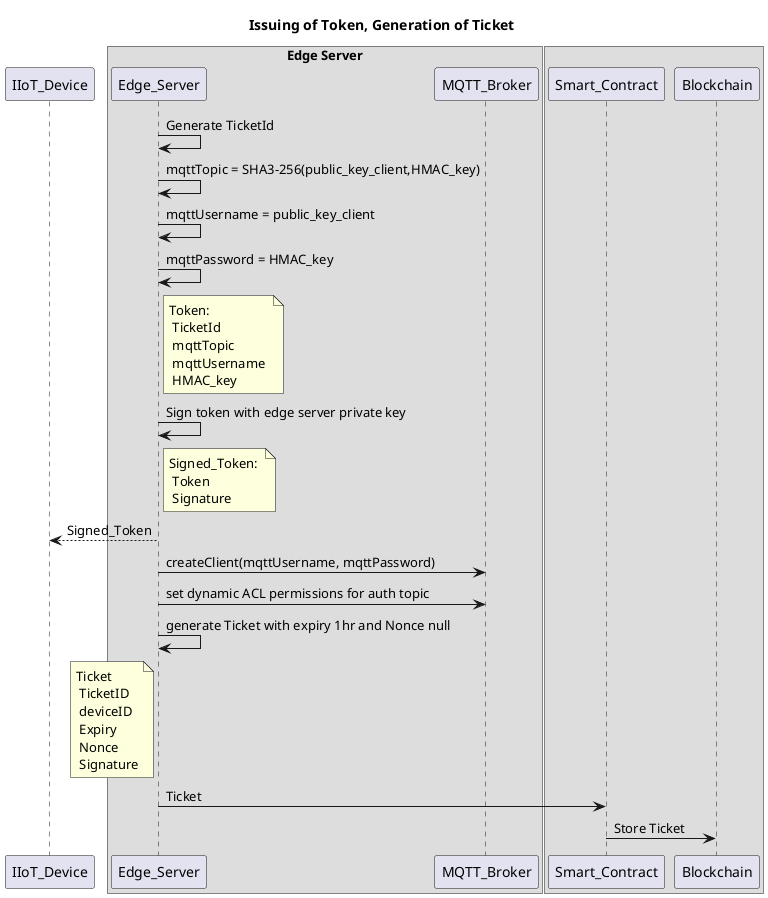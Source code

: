 @startuml
title Issuing of Token, Generation of Ticket
participant IIoT_Device
box "Edge Server"
participant Edge_Server
participant MQTT_Broker
end box
box 
participant Smart_Contract
participant Blockchain
end box

Edge_Server -> Edge_Server: Generate TicketId
Edge_Server -> Edge_Server: mqttTopic = SHA3-256(public_key_client,HMAC_key)
Edge_Server -> Edge_Server: mqttUsername = public_key_client
Edge_Server -> Edge_Server: mqttPassword = HMAC_key
note right of Edge_Server: Token: \n TicketId \n mqttTopic \n mqttUsername \n HMAC_key
Edge_Server -> Edge_Server: Sign token with edge server private key
note right of Edge_Server: Signed_Token: \n Token \n Signature
IIoT_Device <-- Edge_Server: Signed_Token
Edge_Server -> MQTT_Broker: createClient(mqttUsername, mqttPassword)
Edge_Server -> MQTT_Broker: set dynamic ACL permissions for auth topic


Edge_Server -> Edge_Server: generate Ticket with expiry 1hr and Nonce null
note left of Edge_Server: Ticket \n TicketID \n deviceID \n Expiry \n Nonce \n Signature
Edge_Server -> Smart_Contract: Ticket
Smart_Contract -> Blockchain: Store Ticket
@enduml